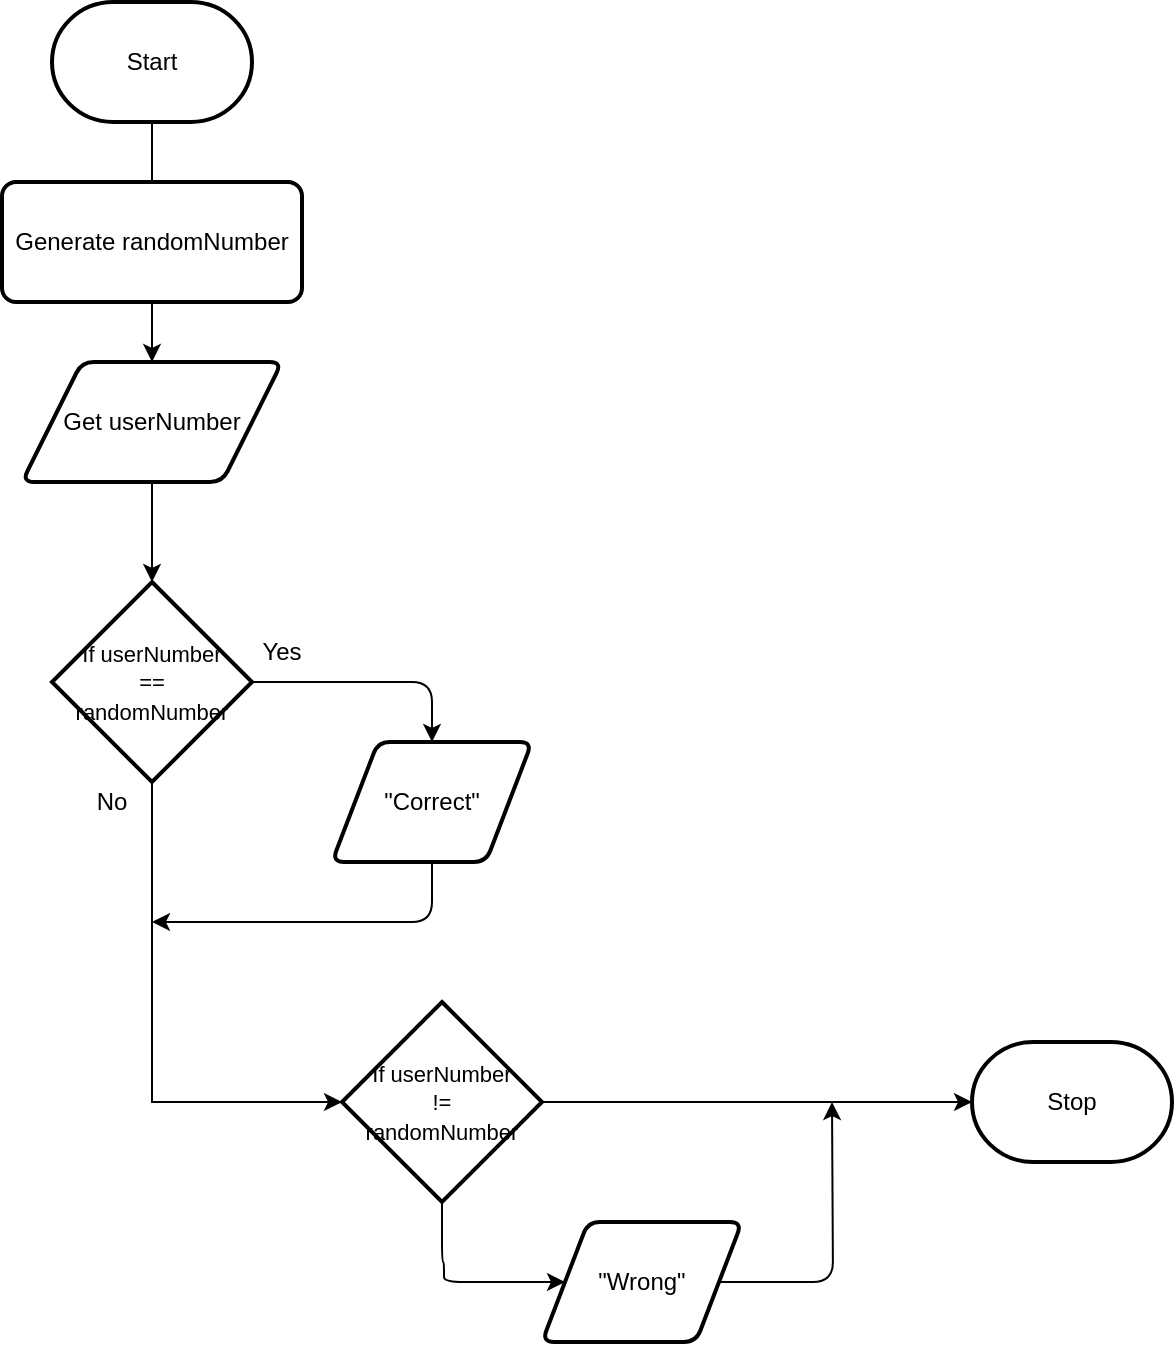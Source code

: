 <mxfile>
    <diagram id="HIP3nbAZw_EuaXWnEj3U" name="Page-1">
        <mxGraphModel dx="1086" dy="740" grid="1" gridSize="10" guides="1" tooltips="1" connect="1" arrows="1" fold="1" page="1" pageScale="1" pageWidth="850" pageHeight="1100" math="0" shadow="0">
            <root>
                <mxCell id="0"/>
                <mxCell id="1" parent="0"/>
                <mxCell id="4" style="edgeStyle=orthogonalEdgeStyle;html=1;rounded=0;" parent="1" source="8" target="3" edge="1">
                    <mxGeometry relative="1" as="geometry"/>
                </mxCell>
                <mxCell id="2" value="Start" style="strokeWidth=2;html=1;shape=mxgraph.flowchart.terminator;whiteSpace=wrap;" parent="1" vertex="1">
                    <mxGeometry x="230" y="50" width="100" height="60" as="geometry"/>
                </mxCell>
                <mxCell id="3" value="Stop" style="strokeWidth=2;html=1;shape=mxgraph.flowchart.terminator;whiteSpace=wrap;" parent="1" vertex="1">
                    <mxGeometry x="690" y="570" width="100" height="60" as="geometry"/>
                </mxCell>
                <mxCell id="6" value="" style="edgeStyle=orthogonalEdgeStyle;html=1;rounded=0;" edge="1" parent="1" source="2" target="5">
                    <mxGeometry relative="1" as="geometry">
                        <mxPoint x="280" y="110" as="sourcePoint"/>
                        <mxPoint x="280" y="580" as="targetPoint"/>
                    </mxGeometry>
                </mxCell>
                <mxCell id="5" value="Get userNumber" style="shape=parallelogram;html=1;strokeWidth=2;perimeter=parallelogramPerimeter;whiteSpace=wrap;rounded=1;arcSize=12;size=0.23;" vertex="1" parent="1">
                    <mxGeometry x="215" y="230" width="130" height="60" as="geometry"/>
                </mxCell>
                <mxCell id="9" value="" style="edgeStyle=orthogonalEdgeStyle;html=1;rounded=0;" edge="1" parent="1" target="8">
                    <mxGeometry relative="1" as="geometry">
                        <mxPoint x="280" y="335" as="sourcePoint"/>
                        <mxPoint x="280" y="580" as="targetPoint"/>
                        <Array as="points">
                            <mxPoint x="280" y="600"/>
                        </Array>
                    </mxGeometry>
                </mxCell>
                <mxCell id="19" style="edgeStyle=orthogonalEdgeStyle;html=1;entryX=0;entryY=0.5;entryDx=0;entryDy=0;" edge="1" parent="1" source="8" target="20">
                    <mxGeometry relative="1" as="geometry">
                        <mxPoint x="510" y="690" as="targetPoint"/>
                        <Array as="points">
                            <mxPoint x="425" y="680"/>
                            <mxPoint x="426" y="680"/>
                            <mxPoint x="426" y="690"/>
                        </Array>
                    </mxGeometry>
                </mxCell>
                <mxCell id="8" value="&lt;font style=&quot;font-size: 11px;&quot;&gt;If userNumber&lt;/font&gt;&lt;div&gt;&lt;font style=&quot;font-size: 11px;&quot;&gt;!=&lt;/font&gt;&lt;/div&gt;&lt;div&gt;&lt;font style=&quot;font-size: 11px;&quot;&gt;randomNumber&lt;/font&gt;&lt;/div&gt;" style="strokeWidth=2;html=1;shape=mxgraph.flowchart.decision;whiteSpace=wrap;" vertex="1" parent="1">
                    <mxGeometry x="375" y="550" width="100" height="100" as="geometry"/>
                </mxCell>
                <mxCell id="10" style="edgeStyle=orthogonalEdgeStyle;html=1;" edge="1" parent="1">
                    <mxGeometry relative="1" as="geometry">
                        <mxPoint x="420" y="420" as="targetPoint"/>
                        <mxPoint x="330" y="390" as="sourcePoint"/>
                        <Array as="points">
                            <mxPoint x="370" y="390"/>
                            <mxPoint x="370" y="390"/>
                        </Array>
                    </mxGeometry>
                </mxCell>
                <mxCell id="12" style="edgeStyle=orthogonalEdgeStyle;html=1;" edge="1" parent="1" source="11">
                    <mxGeometry relative="1" as="geometry">
                        <mxPoint x="280" y="510" as="targetPoint"/>
                        <Array as="points">
                            <mxPoint x="420" y="510"/>
                            <mxPoint x="280" y="510"/>
                        </Array>
                    </mxGeometry>
                </mxCell>
                <mxCell id="11" value="&quot;Correct&quot;" style="shape=parallelogram;html=1;strokeWidth=2;perimeter=parallelogramPerimeter;whiteSpace=wrap;rounded=1;arcSize=12;size=0.23;" vertex="1" parent="1">
                    <mxGeometry x="370" y="420" width="100" height="60" as="geometry"/>
                </mxCell>
                <mxCell id="13" value="Generate randomNumber" style="rounded=1;whiteSpace=wrap;html=1;absoluteArcSize=1;arcSize=14;strokeWidth=2;" vertex="1" parent="1">
                    <mxGeometry x="205" y="140" width="150" height="60" as="geometry"/>
                </mxCell>
                <mxCell id="14" value="" style="edgeStyle=orthogonalEdgeStyle;html=1;rounded=0;" edge="1" parent="1" source="5" target="7">
                    <mxGeometry relative="1" as="geometry">
                        <mxPoint x="280" y="290" as="sourcePoint"/>
                        <mxPoint x="375" y="600" as="targetPoint"/>
                        <Array as="points"/>
                    </mxGeometry>
                </mxCell>
                <mxCell id="7" value="&lt;font style=&quot;font-size: 11px;&quot;&gt;If userNumber&lt;/font&gt;&lt;div&gt;&lt;font style=&quot;font-size: 11px;&quot;&gt;==&lt;/font&gt;&lt;/div&gt;&lt;div&gt;&lt;font style=&quot;font-size: 11px;&quot;&gt;randomNumber&lt;/font&gt;&lt;/div&gt;" style="strokeWidth=2;html=1;shape=mxgraph.flowchart.decision;whiteSpace=wrap;" vertex="1" parent="1">
                    <mxGeometry x="230" y="340" width="100" height="100" as="geometry"/>
                </mxCell>
                <mxCell id="15" value="Yes" style="text;strokeColor=none;align=center;fillColor=none;html=1;verticalAlign=middle;whiteSpace=wrap;rounded=0;" vertex="1" parent="1">
                    <mxGeometry x="315" y="360" width="60" height="30" as="geometry"/>
                </mxCell>
                <mxCell id="18" value="No" style="text;strokeColor=none;align=center;fillColor=none;html=1;verticalAlign=middle;whiteSpace=wrap;rounded=0;" vertex="1" parent="1">
                    <mxGeometry x="230" y="435" width="60" height="30" as="geometry"/>
                </mxCell>
                <mxCell id="21" style="edgeStyle=orthogonalEdgeStyle;html=1;" edge="1" parent="1" source="20">
                    <mxGeometry relative="1" as="geometry">
                        <mxPoint x="620" y="600" as="targetPoint"/>
                    </mxGeometry>
                </mxCell>
                <mxCell id="20" value="&quot;Wrong&quot;" style="shape=parallelogram;html=1;strokeWidth=2;perimeter=parallelogramPerimeter;whiteSpace=wrap;rounded=1;arcSize=12;size=0.23;" vertex="1" parent="1">
                    <mxGeometry x="475" y="660" width="100" height="60" as="geometry"/>
                </mxCell>
            </root>
        </mxGraphModel>
    </diagram>
</mxfile>